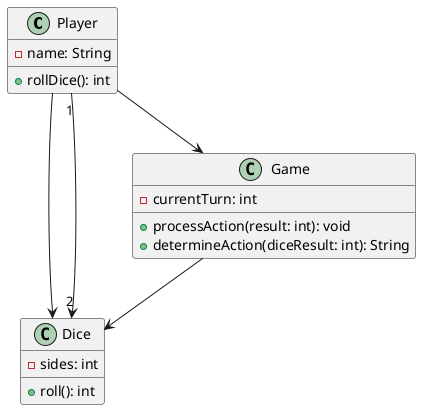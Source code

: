 @startuml
class Player {
    - name: String
    + rollDice(): int
}

class Dice {
    - sides: int
    + roll(): int
}

class Game {
    - currentTurn: int
    + processAction(result: int): void
    + determineAction(diceResult: int): String
}

Player --> Game
Player --> Dice
Game --> Dice
Player "1" --> "2" Dice
@enduml